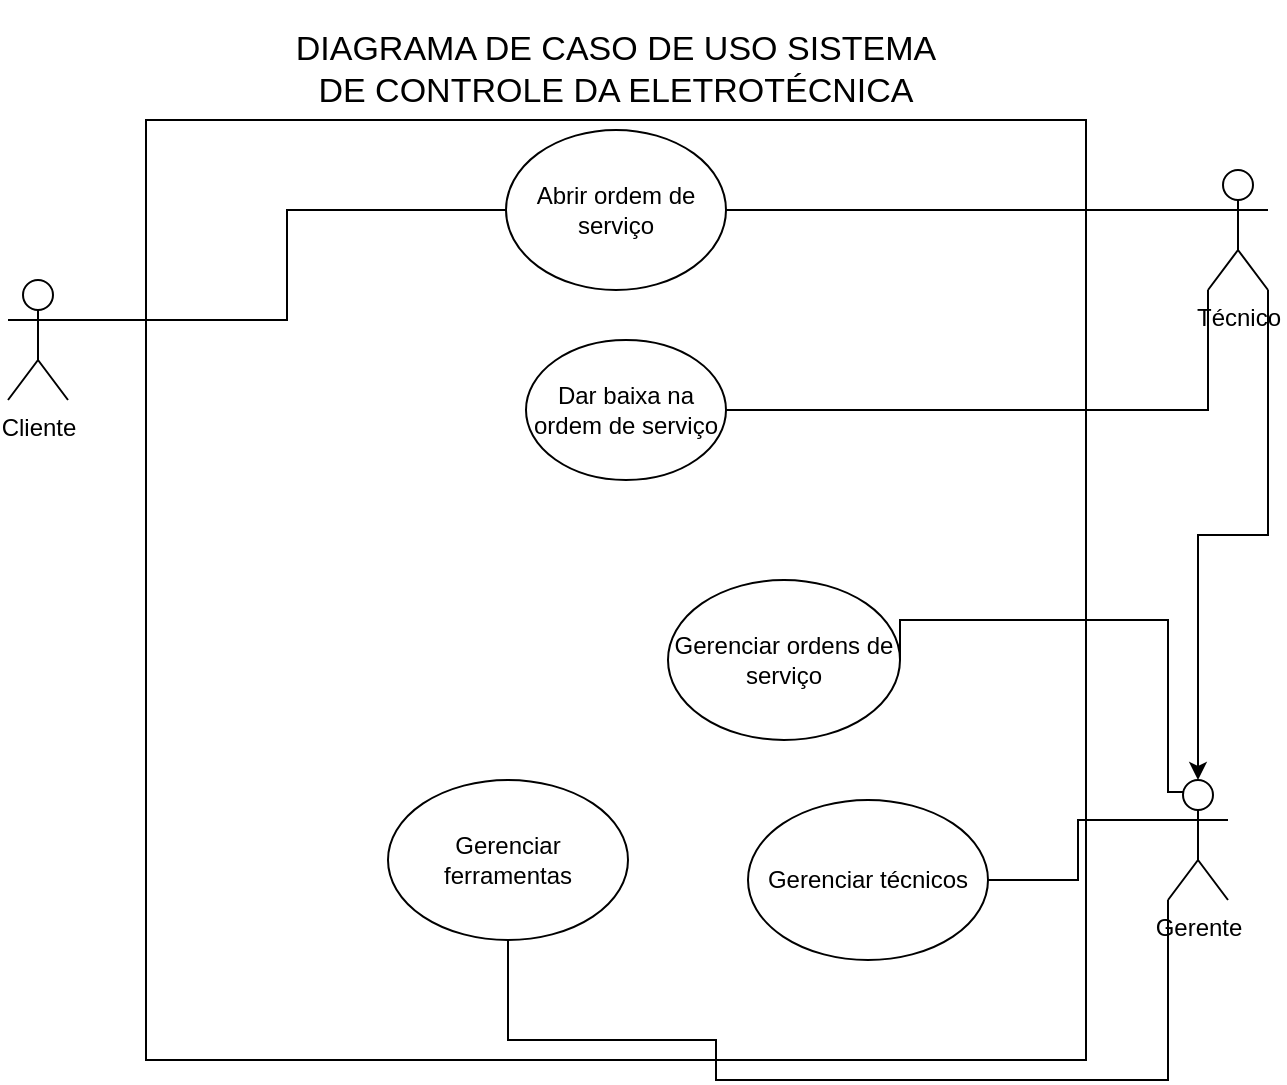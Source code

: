 <mxfile version="24.4.13" type="device">
  <diagram name="Página-1" id="r0rzfhpv2rKXBuu__LUH">
    <mxGraphModel dx="864" dy="1685" grid="1" gridSize="10" guides="1" tooltips="1" connect="1" arrows="1" fold="1" page="1" pageScale="1" pageWidth="827" pageHeight="1169" math="0" shadow="0">
      <root>
        <mxCell id="0" />
        <mxCell id="1" parent="0" />
        <mxCell id="2LvcPmaoCwBBIdkUvvJG-1" value="" style="whiteSpace=wrap;html=1;aspect=fixed;" parent="1" vertex="1">
          <mxGeometry x="179" y="30" width="470" height="470" as="geometry" />
        </mxCell>
        <mxCell id="2LvcPmaoCwBBIdkUvvJG-7" style="edgeStyle=orthogonalEdgeStyle;rounded=0;orthogonalLoop=1;jettySize=auto;html=1;exitX=1;exitY=0.333;exitDx=0;exitDy=0;exitPerimeter=0;entryX=0;entryY=0.5;entryDx=0;entryDy=0;endArrow=none;endFill=0;" parent="1" source="2LvcPmaoCwBBIdkUvvJG-2" target="2LvcPmaoCwBBIdkUvvJG-11" edge="1">
          <mxGeometry relative="1" as="geometry">
            <mxPoint x="250" y="130" as="targetPoint" />
          </mxGeometry>
        </mxCell>
        <mxCell id="2LvcPmaoCwBBIdkUvvJG-2" value="Cliente&lt;div&gt;&lt;br&gt;&lt;/div&gt;" style="shape=umlActor;verticalLabelPosition=bottom;verticalAlign=top;html=1;outlineConnect=0;" parent="1" vertex="1">
          <mxGeometry x="110" y="110" width="30" height="60" as="geometry" />
        </mxCell>
        <mxCell id="2LvcPmaoCwBBIdkUvvJG-12" style="edgeStyle=orthogonalEdgeStyle;rounded=0;orthogonalLoop=1;jettySize=auto;html=1;exitX=0;exitY=0.333;exitDx=0;exitDy=0;exitPerimeter=0;entryX=1;entryY=0.5;entryDx=0;entryDy=0;endArrow=none;endFill=0;" parent="1" source="2LvcPmaoCwBBIdkUvvJG-8" target="2LvcPmaoCwBBIdkUvvJG-11" edge="1">
          <mxGeometry relative="1" as="geometry" />
        </mxCell>
        <mxCell id="2LvcPmaoCwBBIdkUvvJG-16" style="edgeStyle=orthogonalEdgeStyle;rounded=0;orthogonalLoop=1;jettySize=auto;html=1;exitX=0;exitY=1;exitDx=0;exitDy=0;exitPerimeter=0;endArrow=none;endFill=0;entryX=1;entryY=0.5;entryDx=0;entryDy=0;" parent="1" source="2LvcPmaoCwBBIdkUvvJG-8" target="2LvcPmaoCwBBIdkUvvJG-15" edge="1">
          <mxGeometry relative="1" as="geometry" />
        </mxCell>
        <mxCell id="2LvcPmaoCwBBIdkUvvJG-31" style="edgeStyle=orthogonalEdgeStyle;rounded=0;orthogonalLoop=1;jettySize=auto;html=1;exitX=0.25;exitY=0.1;exitDx=0;exitDy=0;exitPerimeter=0;entryX=1;entryY=0.5;entryDx=0;entryDy=0;endArrow=none;endFill=0;" parent="1" source="2LvcPmaoCwBBIdkUvvJG-18" target="2LvcPmaoCwBBIdkUvvJG-30" edge="1">
          <mxGeometry relative="1" as="geometry">
            <Array as="points">
              <mxPoint x="690" y="366" />
              <mxPoint x="690" y="280" />
            </Array>
          </mxGeometry>
        </mxCell>
        <mxCell id="2LvcPmaoCwBBIdkUvvJG-8" value="&lt;div&gt;Técnico&lt;/div&gt;" style="shape=umlActor;verticalLabelPosition=bottom;verticalAlign=top;html=1;outlineConnect=0;" parent="1" vertex="1">
          <mxGeometry x="710" y="55" width="30" height="60" as="geometry" />
        </mxCell>
        <mxCell id="2LvcPmaoCwBBIdkUvvJG-11" value="Abrir ordem de serviço" style="ellipse;whiteSpace=wrap;html=1;" parent="1" vertex="1">
          <mxGeometry x="359" y="35" width="110" height="80" as="geometry" />
        </mxCell>
        <mxCell id="2LvcPmaoCwBBIdkUvvJG-15" value="Dar baixa na ordem de serviço" style="ellipse;whiteSpace=wrap;html=1;" parent="1" vertex="1">
          <mxGeometry x="369" y="140" width="100" height="70" as="geometry" />
        </mxCell>
        <mxCell id="2LvcPmaoCwBBIdkUvvJG-26" style="edgeStyle=orthogonalEdgeStyle;rounded=0;orthogonalLoop=1;jettySize=auto;html=1;exitX=0;exitY=0.333;exitDx=0;exitDy=0;exitPerimeter=0;entryX=1;entryY=0.5;entryDx=0;entryDy=0;endArrow=none;endFill=0;" parent="1" source="2LvcPmaoCwBBIdkUvvJG-18" target="2LvcPmaoCwBBIdkUvvJG-23" edge="1">
          <mxGeometry relative="1" as="geometry" />
        </mxCell>
        <mxCell id="2LvcPmaoCwBBIdkUvvJG-29" style="edgeStyle=orthogonalEdgeStyle;rounded=0;orthogonalLoop=1;jettySize=auto;html=1;exitX=0;exitY=1;exitDx=0;exitDy=0;exitPerimeter=0;entryX=0.5;entryY=1;entryDx=0;entryDy=0;endArrow=none;endFill=0;" parent="1" source="2LvcPmaoCwBBIdkUvvJG-18" target="2LvcPmaoCwBBIdkUvvJG-27" edge="1">
          <mxGeometry relative="1" as="geometry">
            <mxPoint x="690" y="460" as="sourcePoint" />
            <mxPoint x="464" y="500" as="targetPoint" />
            <Array as="points">
              <mxPoint x="690" y="510" />
              <mxPoint x="464" y="510" />
              <mxPoint x="464" y="490" />
            </Array>
          </mxGeometry>
        </mxCell>
        <mxCell id="2LvcPmaoCwBBIdkUvvJG-18" value="Gerente" style="shape=umlActor;verticalLabelPosition=bottom;verticalAlign=top;html=1;outlineConnect=0;" parent="1" vertex="1">
          <mxGeometry x="690" y="360" width="30" height="60" as="geometry" />
        </mxCell>
        <mxCell id="2LvcPmaoCwBBIdkUvvJG-23" value="Gerenciar técnicos" style="ellipse;whiteSpace=wrap;html=1;" parent="1" vertex="1">
          <mxGeometry x="480" y="370" width="120" height="80" as="geometry" />
        </mxCell>
        <mxCell id="2LvcPmaoCwBBIdkUvvJG-25" style="edgeStyle=orthogonalEdgeStyle;rounded=0;orthogonalLoop=1;jettySize=auto;html=1;entryX=0.5;entryY=0;entryDx=0;entryDy=0;entryPerimeter=0;exitX=1;exitY=1;exitDx=0;exitDy=0;exitPerimeter=0;" parent="1" source="2LvcPmaoCwBBIdkUvvJG-8" target="2LvcPmaoCwBBIdkUvvJG-18" edge="1">
          <mxGeometry relative="1" as="geometry">
            <mxPoint x="750" y="200" as="sourcePoint" />
          </mxGeometry>
        </mxCell>
        <mxCell id="2LvcPmaoCwBBIdkUvvJG-27" value="Gerenciar ferramentas" style="ellipse;whiteSpace=wrap;html=1;" parent="1" vertex="1">
          <mxGeometry x="300" y="360" width="120" height="80" as="geometry" />
        </mxCell>
        <mxCell id="2LvcPmaoCwBBIdkUvvJG-30" value="Gerenciar ordens de serviço" style="ellipse;whiteSpace=wrap;html=1;" parent="1" vertex="1">
          <mxGeometry x="440" y="260" width="116" height="80" as="geometry" />
        </mxCell>
        <mxCell id="2LvcPmaoCwBBIdkUvvJG-32" value="&lt;font style=&quot;font-size: 17px;&quot;&gt;DIAGRAMA DE CASO DE USO SISTEMA DE CONTROLE DA ELETROTÉCNICA&lt;/font&gt;" style="text;html=1;align=center;verticalAlign=middle;whiteSpace=wrap;rounded=0;" parent="1" vertex="1">
          <mxGeometry x="244" y="-30" width="340" height="70" as="geometry" />
        </mxCell>
      </root>
    </mxGraphModel>
  </diagram>
</mxfile>
